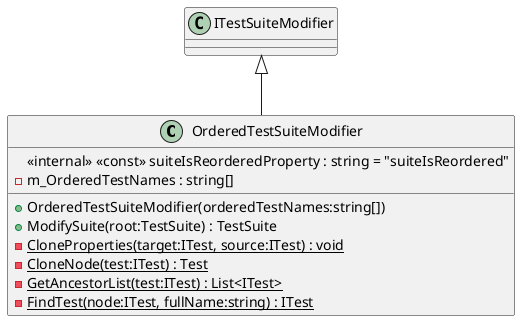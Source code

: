 @startuml
class OrderedTestSuiteModifier {
    <<internal>> <<const>> suiteIsReorderedProperty : string = "suiteIsReordered"
    - m_OrderedTestNames : string[]
    + OrderedTestSuiteModifier(orderedTestNames:string[])
    + ModifySuite(root:TestSuite) : TestSuite
    - {static} CloneProperties(target:ITest, source:ITest) : void
    - {static} CloneNode(test:ITest) : Test
    - {static} GetAncestorList(test:ITest) : List<ITest>
    - {static} FindTest(node:ITest, fullName:string) : ITest
}
ITestSuiteModifier <|-- OrderedTestSuiteModifier
@enduml
